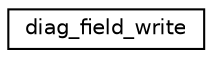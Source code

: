 digraph "Graphical Class Hierarchy"
{
 // INTERACTIVE_SVG=YES
 // LATEX_PDF_SIZE
  edge [fontname="Helvetica",fontsize="10",labelfontname="Helvetica",labelfontsize="10"];
  node [fontname="Helvetica",fontsize="10",shape=record];
  rankdir="LR";
  Node0 [label="diag_field_write",height=0.2,width=0.4,color="black", fillcolor="white", style="filled",URL="$interfacediag__output__mod_1_1diag__field__write.html",tooltip="Write diag field using fms2_io."];
}
